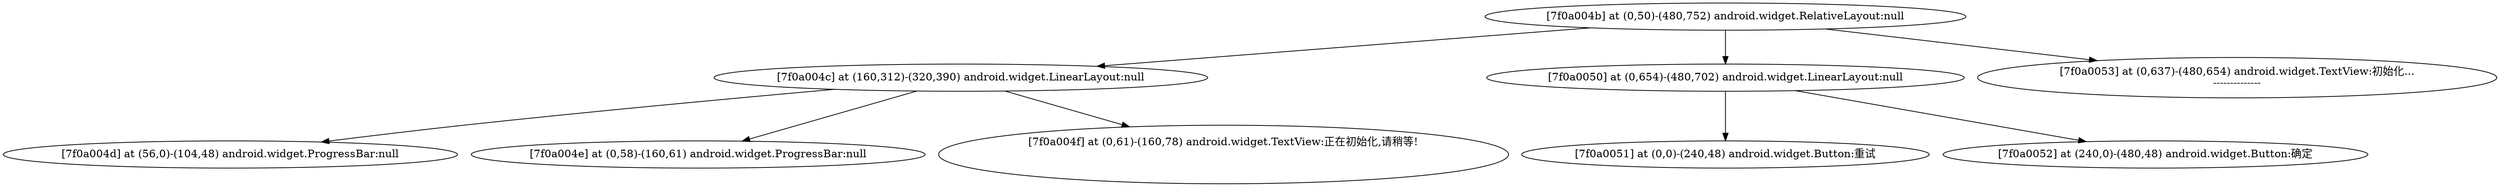 strict digraph G {
  1 [ label="[7f0a004b] at (0,50)-(480,752) android.widget.RelativeLayout:null" ];
  2 [ label="[7f0a004c] at (160,312)-(320,390) android.widget.LinearLayout:null" ];
  3 [ label="[7f0a004d] at (56,0)-(104,48) android.widget.ProgressBar:null" ];
  4 [ label="[7f0a004e] at (0,58)-(160,61) android.widget.ProgressBar:null" ];
  5 [ label="[7f0a004f] at (0,61)-(160,78) android.widget.TextView:正在初始化,请稍等!\n\n\n" ];
  6 [ label="[7f0a0050] at (0,654)-(480,702) android.widget.LinearLayout:null" ];
  7 [ label="[7f0a0051] at (0,0)-(240,48) android.widget.Button:重试" ];
  8 [ label="[7f0a0052] at (240,0)-(480,48) android.widget.Button:确定" ];
  9 [ label="[7f0a0053] at (0,637)-(480,654) android.widget.TextView:初始化...\n--------------" ];
  1 -> 2;
  2 -> 3;
  2 -> 4;
  2 -> 5;
  1 -> 6;
  6 -> 7;
  6 -> 8;
  1 -> 9;
}
